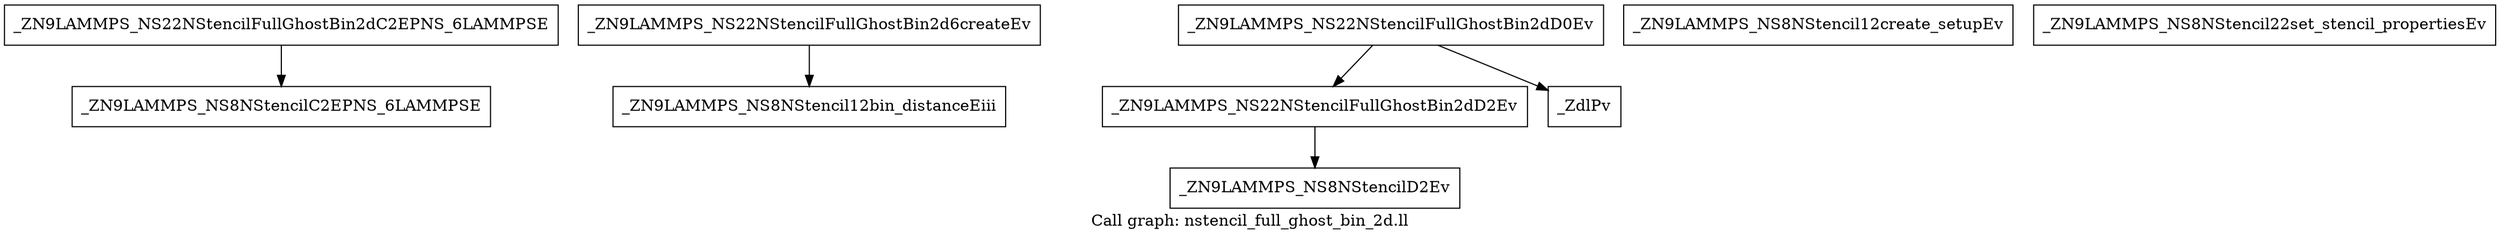 digraph "Call graph: nstencil_full_ghost_bin_2d.ll" {
	label="Call graph: nstencil_full_ghost_bin_2d.ll";

	Node0x55c5c9f4c870 [shape=record,label="{_ZN9LAMMPS_NS22NStencilFullGhostBin2dC2EPNS_6LAMMPSE}"];
	Node0x55c5c9f4c870 -> Node0x55c5c9f4c8f0;
	Node0x55c5c9f4c8f0 [shape=record,label="{_ZN9LAMMPS_NS8NStencilC2EPNS_6LAMMPSE}"];
	Node0x55c5c9f64780 [shape=record,label="{_ZN9LAMMPS_NS22NStencilFullGhostBin2d6createEv}"];
	Node0x55c5c9f64780 -> Node0x55c5c9f64800;
	Node0x55c5c9f64800 [shape=record,label="{_ZN9LAMMPS_NS8NStencil12bin_distanceEiii}"];
	Node0x55c5c9f648e0 [shape=record,label="{_ZN9LAMMPS_NS22NStencilFullGhostBin2dD2Ev}"];
	Node0x55c5c9f648e0 -> Node0x55c5c9f64ab0;
	Node0x55c5c9f64b60 [shape=record,label="{_ZN9LAMMPS_NS22NStencilFullGhostBin2dD0Ev}"];
	Node0x55c5c9f64b60 -> Node0x55c5c9f648e0;
	Node0x55c5c9f64b60 -> Node0x55c5c9f64c10;
	Node0x55c5c9f64c90 [shape=record,label="{_ZN9LAMMPS_NS8NStencil12create_setupEv}"];
	Node0x55c5c9f64d10 [shape=record,label="{_ZN9LAMMPS_NS8NStencil22set_stencil_propertiesEv}"];
	Node0x55c5c9f64ab0 [shape=record,label="{_ZN9LAMMPS_NS8NStencilD2Ev}"];
	Node0x55c5c9f64c10 [shape=record,label="{_ZdlPv}"];
}

